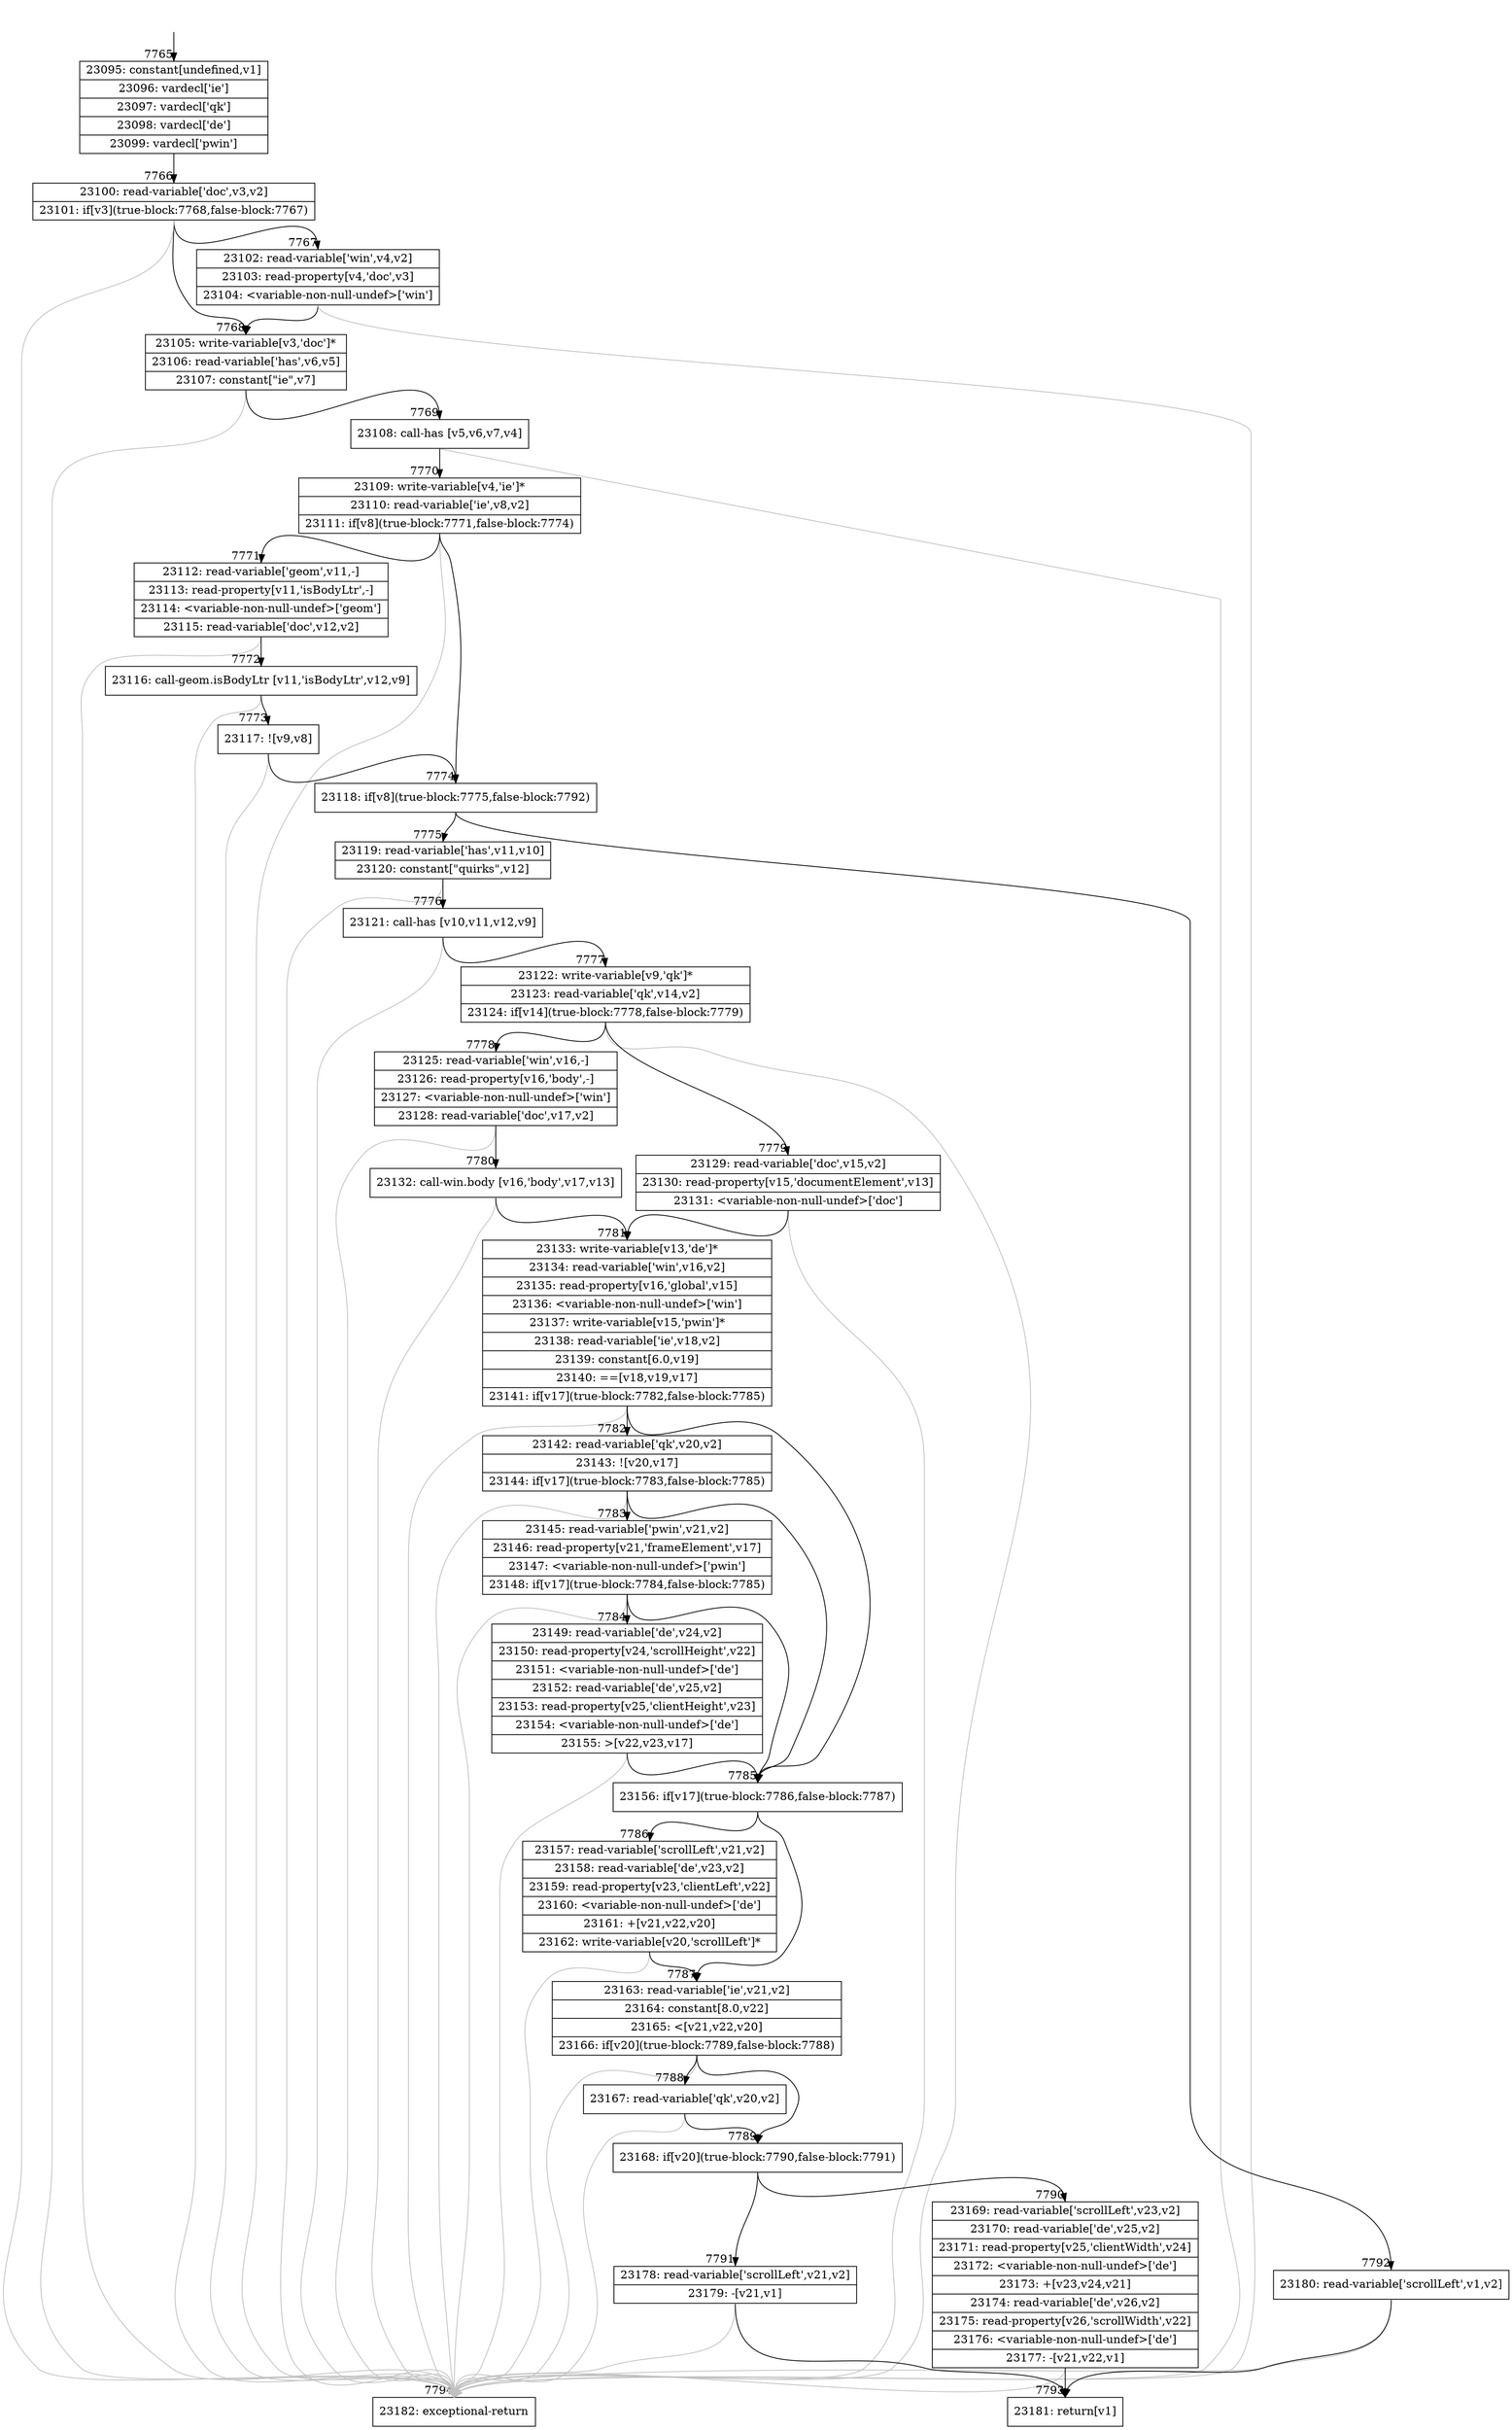 digraph {
rankdir="TD"
BB_entry528[shape=none,label=""];
BB_entry528 -> BB7765 [tailport=s, headport=n, headlabel="    7765"]
BB7765 [shape=record label="{23095: constant[undefined,v1]|23096: vardecl['ie']|23097: vardecl['qk']|23098: vardecl['de']|23099: vardecl['pwin']}" ] 
BB7765 -> BB7766 [tailport=s, headport=n, headlabel="      7766"]
BB7766 [shape=record label="{23100: read-variable['doc',v3,v2]|23101: if[v3](true-block:7768,false-block:7767)}" ] 
BB7766 -> BB7768 [tailport=s, headport=n, headlabel="      7768"]
BB7766 -> BB7767 [tailport=s, headport=n, headlabel="      7767"]
BB7766 -> BB7794 [tailport=s, headport=n, color=gray, headlabel="      7794"]
BB7767 [shape=record label="{23102: read-variable['win',v4,v2]|23103: read-property[v4,'doc',v3]|23104: \<variable-non-null-undef\>['win']}" ] 
BB7767 -> BB7768 [tailport=s, headport=n]
BB7767 -> BB7794 [tailport=s, headport=n, color=gray]
BB7768 [shape=record label="{23105: write-variable[v3,'doc']*|23106: read-variable['has',v6,v5]|23107: constant[\"ie\",v7]}" ] 
BB7768 -> BB7769 [tailport=s, headport=n, headlabel="      7769"]
BB7768 -> BB7794 [tailport=s, headport=n, color=gray]
BB7769 [shape=record label="{23108: call-has [v5,v6,v7,v4]}" ] 
BB7769 -> BB7770 [tailport=s, headport=n, headlabel="      7770"]
BB7769 -> BB7794 [tailport=s, headport=n, color=gray]
BB7770 [shape=record label="{23109: write-variable[v4,'ie']*|23110: read-variable['ie',v8,v2]|23111: if[v8](true-block:7771,false-block:7774)}" ] 
BB7770 -> BB7774 [tailport=s, headport=n, headlabel="      7774"]
BB7770 -> BB7771 [tailport=s, headport=n, headlabel="      7771"]
BB7770 -> BB7794 [tailport=s, headport=n, color=gray]
BB7771 [shape=record label="{23112: read-variable['geom',v11,-]|23113: read-property[v11,'isBodyLtr',-]|23114: \<variable-non-null-undef\>['geom']|23115: read-variable['doc',v12,v2]}" ] 
BB7771 -> BB7772 [tailport=s, headport=n, headlabel="      7772"]
BB7771 -> BB7794 [tailport=s, headport=n, color=gray]
BB7772 [shape=record label="{23116: call-geom.isBodyLtr [v11,'isBodyLtr',v12,v9]}" ] 
BB7772 -> BB7773 [tailport=s, headport=n, headlabel="      7773"]
BB7772 -> BB7794 [tailport=s, headport=n, color=gray]
BB7773 [shape=record label="{23117: ![v9,v8]}" ] 
BB7773 -> BB7774 [tailport=s, headport=n]
BB7773 -> BB7794 [tailport=s, headport=n, color=gray]
BB7774 [shape=record label="{23118: if[v8](true-block:7775,false-block:7792)}" ] 
BB7774 -> BB7775 [tailport=s, headport=n, headlabel="      7775"]
BB7774 -> BB7792 [tailport=s, headport=n, headlabel="      7792"]
BB7775 [shape=record label="{23119: read-variable['has',v11,v10]|23120: constant[\"quirks\",v12]}" ] 
BB7775 -> BB7776 [tailport=s, headport=n, headlabel="      7776"]
BB7775 -> BB7794 [tailport=s, headport=n, color=gray]
BB7776 [shape=record label="{23121: call-has [v10,v11,v12,v9]}" ] 
BB7776 -> BB7777 [tailport=s, headport=n, headlabel="      7777"]
BB7776 -> BB7794 [tailport=s, headport=n, color=gray]
BB7777 [shape=record label="{23122: write-variable[v9,'qk']*|23123: read-variable['qk',v14,v2]|23124: if[v14](true-block:7778,false-block:7779)}" ] 
BB7777 -> BB7778 [tailport=s, headport=n, headlabel="      7778"]
BB7777 -> BB7779 [tailport=s, headport=n, headlabel="      7779"]
BB7777 -> BB7794 [tailport=s, headport=n, color=gray]
BB7778 [shape=record label="{23125: read-variable['win',v16,-]|23126: read-property[v16,'body',-]|23127: \<variable-non-null-undef\>['win']|23128: read-variable['doc',v17,v2]}" ] 
BB7778 -> BB7780 [tailport=s, headport=n, headlabel="      7780"]
BB7778 -> BB7794 [tailport=s, headport=n, color=gray]
BB7779 [shape=record label="{23129: read-variable['doc',v15,v2]|23130: read-property[v15,'documentElement',v13]|23131: \<variable-non-null-undef\>['doc']}" ] 
BB7779 -> BB7781 [tailport=s, headport=n, headlabel="      7781"]
BB7779 -> BB7794 [tailport=s, headport=n, color=gray]
BB7780 [shape=record label="{23132: call-win.body [v16,'body',v17,v13]}" ] 
BB7780 -> BB7781 [tailport=s, headport=n]
BB7780 -> BB7794 [tailport=s, headport=n, color=gray]
BB7781 [shape=record label="{23133: write-variable[v13,'de']*|23134: read-variable['win',v16,v2]|23135: read-property[v16,'global',v15]|23136: \<variable-non-null-undef\>['win']|23137: write-variable[v15,'pwin']*|23138: read-variable['ie',v18,v2]|23139: constant[6.0,v19]|23140: ==[v18,v19,v17]|23141: if[v17](true-block:7782,false-block:7785)}" ] 
BB7781 -> BB7785 [tailport=s, headport=n, headlabel="      7785"]
BB7781 -> BB7782 [tailport=s, headport=n, headlabel="      7782"]
BB7781 -> BB7794 [tailport=s, headport=n, color=gray]
BB7782 [shape=record label="{23142: read-variable['qk',v20,v2]|23143: ![v20,v17]|23144: if[v17](true-block:7783,false-block:7785)}" ] 
BB7782 -> BB7785 [tailport=s, headport=n]
BB7782 -> BB7783 [tailport=s, headport=n, headlabel="      7783"]
BB7782 -> BB7794 [tailport=s, headport=n, color=gray]
BB7783 [shape=record label="{23145: read-variable['pwin',v21,v2]|23146: read-property[v21,'frameElement',v17]|23147: \<variable-non-null-undef\>['pwin']|23148: if[v17](true-block:7784,false-block:7785)}" ] 
BB7783 -> BB7785 [tailport=s, headport=n]
BB7783 -> BB7784 [tailport=s, headport=n, headlabel="      7784"]
BB7783 -> BB7794 [tailport=s, headport=n, color=gray]
BB7784 [shape=record label="{23149: read-variable['de',v24,v2]|23150: read-property[v24,'scrollHeight',v22]|23151: \<variable-non-null-undef\>['de']|23152: read-variable['de',v25,v2]|23153: read-property[v25,'clientHeight',v23]|23154: \<variable-non-null-undef\>['de']|23155: \>[v22,v23,v17]}" ] 
BB7784 -> BB7785 [tailport=s, headport=n]
BB7784 -> BB7794 [tailport=s, headport=n, color=gray]
BB7785 [shape=record label="{23156: if[v17](true-block:7786,false-block:7787)}" ] 
BB7785 -> BB7786 [tailport=s, headport=n, headlabel="      7786"]
BB7785 -> BB7787 [tailport=s, headport=n, headlabel="      7787"]
BB7786 [shape=record label="{23157: read-variable['scrollLeft',v21,v2]|23158: read-variable['de',v23,v2]|23159: read-property[v23,'clientLeft',v22]|23160: \<variable-non-null-undef\>['de']|23161: +[v21,v22,v20]|23162: write-variable[v20,'scrollLeft']*}" ] 
BB7786 -> BB7787 [tailport=s, headport=n]
BB7786 -> BB7794 [tailport=s, headport=n, color=gray]
BB7787 [shape=record label="{23163: read-variable['ie',v21,v2]|23164: constant[8.0,v22]|23165: \<[v21,v22,v20]|23166: if[v20](true-block:7789,false-block:7788)}" ] 
BB7787 -> BB7789 [tailport=s, headport=n, headlabel="      7789"]
BB7787 -> BB7788 [tailport=s, headport=n, headlabel="      7788"]
BB7787 -> BB7794 [tailport=s, headport=n, color=gray]
BB7788 [shape=record label="{23167: read-variable['qk',v20,v2]}" ] 
BB7788 -> BB7789 [tailport=s, headport=n]
BB7788 -> BB7794 [tailport=s, headport=n, color=gray]
BB7789 [shape=record label="{23168: if[v20](true-block:7790,false-block:7791)}" ] 
BB7789 -> BB7790 [tailport=s, headport=n, headlabel="      7790"]
BB7789 -> BB7791 [tailport=s, headport=n, headlabel="      7791"]
BB7790 [shape=record label="{23169: read-variable['scrollLeft',v23,v2]|23170: read-variable['de',v25,v2]|23171: read-property[v25,'clientWidth',v24]|23172: \<variable-non-null-undef\>['de']|23173: +[v23,v24,v21]|23174: read-variable['de',v26,v2]|23175: read-property[v26,'scrollWidth',v22]|23176: \<variable-non-null-undef\>['de']|23177: -[v21,v22,v1]}" ] 
BB7790 -> BB7793 [tailport=s, headport=n, headlabel="      7793"]
BB7790 -> BB7794 [tailport=s, headport=n, color=gray]
BB7791 [shape=record label="{23178: read-variable['scrollLeft',v21,v2]|23179: -[v21,v1]}" ] 
BB7791 -> BB7793 [tailport=s, headport=n]
BB7791 -> BB7794 [tailport=s, headport=n, color=gray]
BB7792 [shape=record label="{23180: read-variable['scrollLeft',v1,v2]}" ] 
BB7792 -> BB7793 [tailport=s, headport=n]
BB7792 -> BB7794 [tailport=s, headport=n, color=gray]
BB7793 [shape=record label="{23181: return[v1]}" ] 
BB7794 [shape=record label="{23182: exceptional-return}" ] 
//#$~ 10880
}
